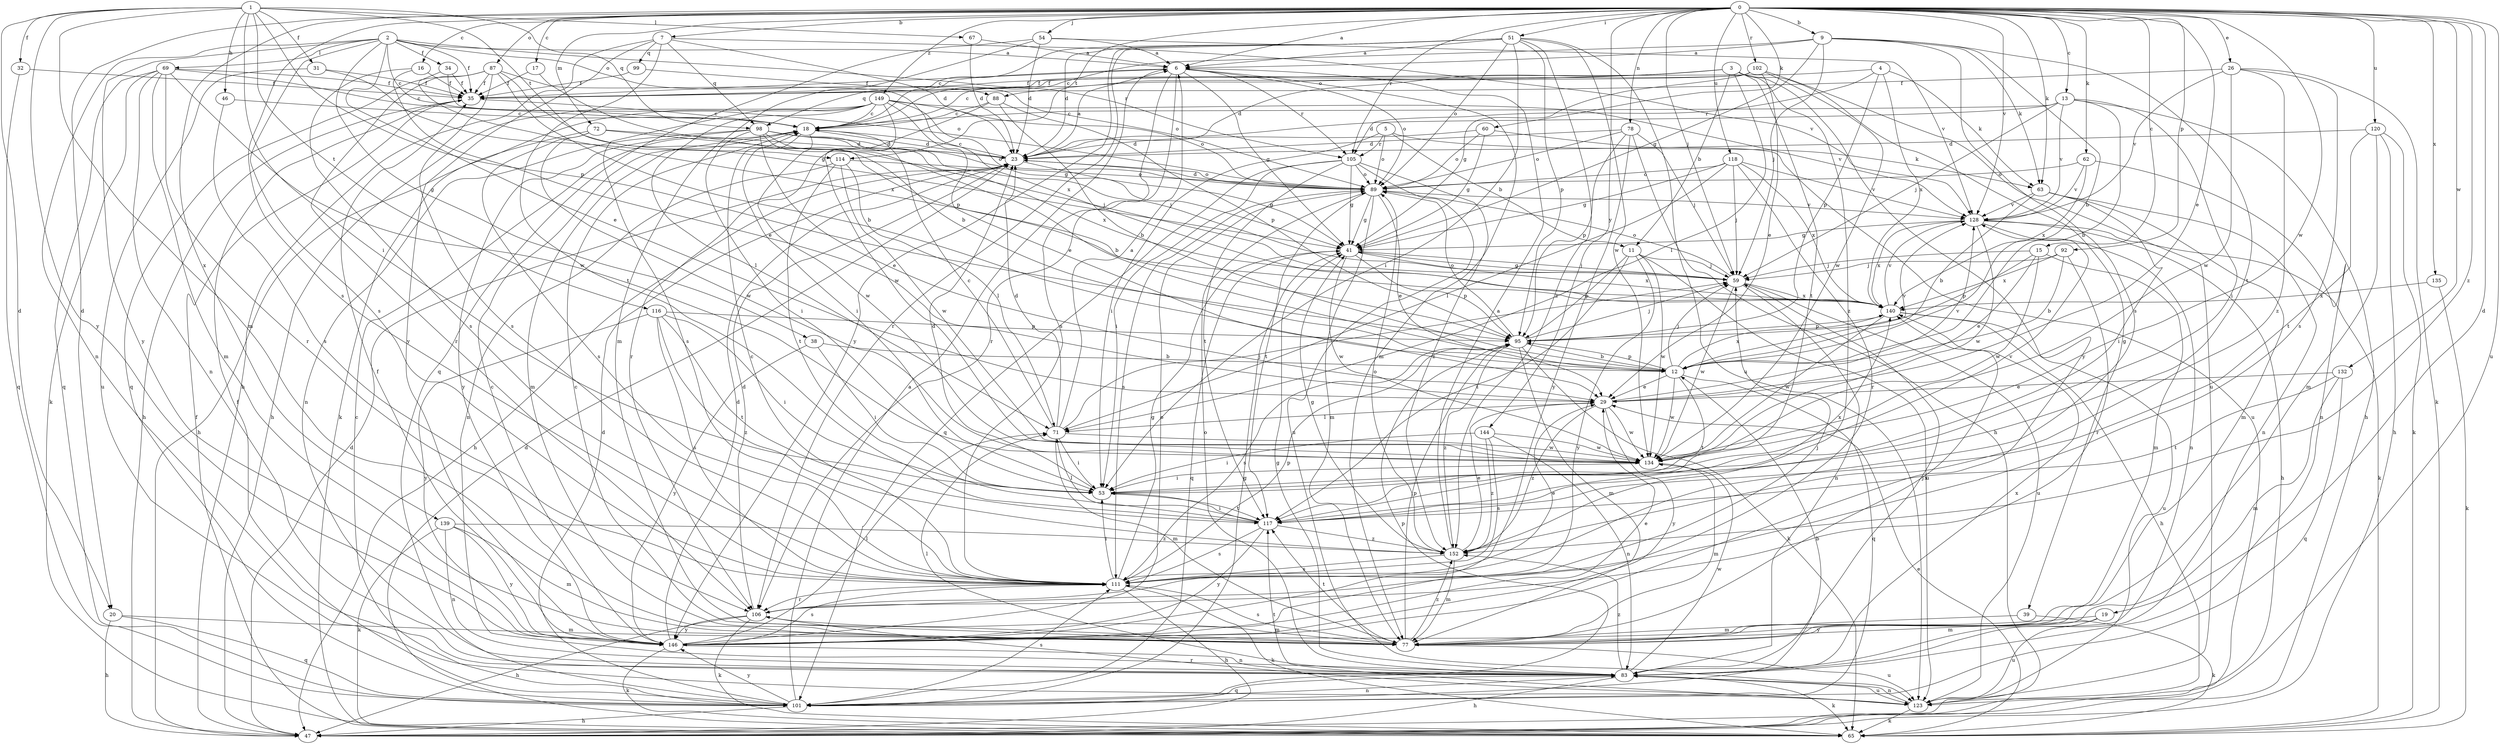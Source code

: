 strict digraph  {
0;
1;
2;
3;
4;
5;
6;
7;
9;
11;
12;
13;
15;
16;
17;
18;
19;
20;
23;
26;
29;
31;
32;
34;
35;
38;
39;
41;
46;
47;
51;
53;
54;
59;
60;
62;
63;
65;
67;
69;
71;
72;
77;
78;
83;
87;
88;
89;
92;
95;
98;
99;
101;
102;
105;
106;
111;
114;
116;
117;
118;
120;
123;
128;
132;
134;
135;
139;
140;
144;
146;
149;
152;
0 -> 6  [label=a];
0 -> 7  [label=b];
0 -> 9  [label=b];
0 -> 13  [label=c];
0 -> 15  [label=c];
0 -> 16  [label=c];
0 -> 17  [label=c];
0 -> 19  [label=d];
0 -> 20  [label=d];
0 -> 26  [label=e];
0 -> 29  [label=e];
0 -> 51  [label=i];
0 -> 54  [label=j];
0 -> 59  [label=j];
0 -> 60  [label=k];
0 -> 62  [label=k];
0 -> 63  [label=k];
0 -> 72  [label=m];
0 -> 78  [label=n];
0 -> 87  [label=o];
0 -> 92  [label=p];
0 -> 102  [label=r];
0 -> 105  [label=r];
0 -> 111  [label=s];
0 -> 114  [label=t];
0 -> 118  [label=u];
0 -> 120  [label=u];
0 -> 123  [label=u];
0 -> 128  [label=v];
0 -> 132  [label=w];
0 -> 134  [label=w];
0 -> 135  [label=x];
0 -> 139  [label=x];
0 -> 144  [label=y];
0 -> 149  [label=z];
0 -> 152  [label=z];
1 -> 20  [label=d];
1 -> 31  [label=f];
1 -> 32  [label=f];
1 -> 46  [label=h];
1 -> 53  [label=i];
1 -> 67  [label=l];
1 -> 77  [label=m];
1 -> 95  [label=p];
1 -> 98  [label=q];
1 -> 114  [label=t];
1 -> 116  [label=t];
1 -> 146  [label=y];
2 -> 6  [label=a];
2 -> 18  [label=c];
2 -> 29  [label=e];
2 -> 34  [label=f];
2 -> 35  [label=f];
2 -> 38  [label=g];
2 -> 69  [label=l];
2 -> 83  [label=n];
2 -> 88  [label=o];
2 -> 105  [label=r];
2 -> 111  [label=s];
2 -> 146  [label=y];
3 -> 11  [label=b];
3 -> 23  [label=d];
3 -> 35  [label=f];
3 -> 39  [label=g];
3 -> 71  [label=l];
3 -> 88  [label=o];
3 -> 117  [label=t];
3 -> 146  [label=y];
3 -> 152  [label=z];
4 -> 35  [label=f];
4 -> 63  [label=k];
4 -> 95  [label=p];
4 -> 105  [label=r];
4 -> 140  [label=x];
5 -> 11  [label=b];
5 -> 53  [label=i];
5 -> 63  [label=k];
5 -> 89  [label=o];
5 -> 105  [label=r];
6 -> 35  [label=f];
6 -> 41  [label=g];
6 -> 77  [label=m];
6 -> 89  [label=o];
6 -> 98  [label=q];
6 -> 105  [label=r];
6 -> 106  [label=r];
6 -> 111  [label=s];
7 -> 23  [label=d];
7 -> 47  [label=h];
7 -> 98  [label=q];
7 -> 99  [label=q];
7 -> 117  [label=t];
7 -> 128  [label=v];
7 -> 146  [label=y];
9 -> 6  [label=a];
9 -> 12  [label=b];
9 -> 18  [label=c];
9 -> 41  [label=g];
9 -> 59  [label=j];
9 -> 63  [label=k];
9 -> 111  [label=s];
9 -> 117  [label=t];
11 -> 59  [label=j];
11 -> 95  [label=p];
11 -> 117  [label=t];
11 -> 123  [label=u];
11 -> 134  [label=w];
11 -> 146  [label=y];
12 -> 29  [label=e];
12 -> 59  [label=j];
12 -> 95  [label=p];
12 -> 101  [label=q];
12 -> 117  [label=t];
12 -> 128  [label=v];
12 -> 134  [label=w];
12 -> 140  [label=x];
13 -> 12  [label=b];
13 -> 18  [label=c];
13 -> 23  [label=d];
13 -> 47  [label=h];
13 -> 53  [label=i];
13 -> 59  [label=j];
13 -> 128  [label=v];
15 -> 29  [label=e];
15 -> 59  [label=j];
15 -> 77  [label=m];
15 -> 95  [label=p];
15 -> 134  [label=w];
16 -> 29  [label=e];
16 -> 35  [label=f];
16 -> 111  [label=s];
17 -> 12  [label=b];
17 -> 35  [label=f];
18 -> 23  [label=d];
18 -> 53  [label=i];
18 -> 77  [label=m];
18 -> 134  [label=w];
19 -> 77  [label=m];
19 -> 123  [label=u];
19 -> 146  [label=y];
20 -> 47  [label=h];
20 -> 77  [label=m];
20 -> 101  [label=q];
23 -> 6  [label=a];
23 -> 18  [label=c];
23 -> 41  [label=g];
23 -> 47  [label=h];
23 -> 89  [label=o];
26 -> 35  [label=f];
26 -> 65  [label=k];
26 -> 111  [label=s];
26 -> 128  [label=v];
26 -> 134  [label=w];
26 -> 152  [label=z];
29 -> 71  [label=l];
29 -> 128  [label=v];
29 -> 134  [label=w];
29 -> 146  [label=y];
29 -> 152  [label=z];
31 -> 35  [label=f];
31 -> 41  [label=g];
31 -> 123  [label=u];
32 -> 35  [label=f];
32 -> 101  [label=q];
34 -> 35  [label=f];
34 -> 89  [label=o];
34 -> 140  [label=x];
35 -> 18  [label=c];
35 -> 47  [label=h];
38 -> 12  [label=b];
38 -> 53  [label=i];
38 -> 146  [label=y];
39 -> 65  [label=k];
39 -> 77  [label=m];
41 -> 59  [label=j];
41 -> 95  [label=p];
41 -> 101  [label=q];
41 -> 134  [label=w];
41 -> 140  [label=x];
46 -> 18  [label=c];
46 -> 111  [label=s];
47 -> 23  [label=d];
51 -> 6  [label=a];
51 -> 18  [label=c];
51 -> 23  [label=d];
51 -> 53  [label=i];
51 -> 89  [label=o];
51 -> 95  [label=p];
51 -> 106  [label=r];
51 -> 123  [label=u];
51 -> 134  [label=w];
51 -> 146  [label=y];
51 -> 152  [label=z];
53 -> 23  [label=d];
53 -> 117  [label=t];
53 -> 128  [label=v];
54 -> 6  [label=a];
54 -> 23  [label=d];
54 -> 77  [label=m];
54 -> 101  [label=q];
54 -> 128  [label=v];
59 -> 41  [label=g];
59 -> 83  [label=n];
59 -> 89  [label=o];
59 -> 123  [label=u];
59 -> 134  [label=w];
59 -> 140  [label=x];
60 -> 23  [label=d];
60 -> 41  [label=g];
60 -> 89  [label=o];
60 -> 123  [label=u];
62 -> 83  [label=n];
62 -> 89  [label=o];
62 -> 128  [label=v];
62 -> 140  [label=x];
63 -> 12  [label=b];
63 -> 53  [label=i];
63 -> 77  [label=m];
63 -> 83  [label=n];
63 -> 128  [label=v];
65 -> 23  [label=d];
65 -> 29  [label=e];
65 -> 35  [label=f];
67 -> 6  [label=a];
67 -> 23  [label=d];
69 -> 18  [label=c];
69 -> 35  [label=f];
69 -> 65  [label=k];
69 -> 77  [label=m];
69 -> 83  [label=n];
69 -> 101  [label=q];
69 -> 106  [label=r];
69 -> 134  [label=w];
71 -> 6  [label=a];
71 -> 18  [label=c];
71 -> 23  [label=d];
71 -> 53  [label=i];
71 -> 59  [label=j];
71 -> 77  [label=m];
71 -> 134  [label=w];
72 -> 23  [label=d];
72 -> 47  [label=h];
72 -> 59  [label=j];
72 -> 111  [label=s];
72 -> 134  [label=w];
77 -> 18  [label=c];
77 -> 95  [label=p];
77 -> 111  [label=s];
77 -> 117  [label=t];
77 -> 123  [label=u];
77 -> 140  [label=x];
77 -> 152  [label=z];
78 -> 23  [label=d];
78 -> 47  [label=h];
78 -> 59  [label=j];
78 -> 89  [label=o];
78 -> 95  [label=p];
78 -> 146  [label=y];
83 -> 41  [label=g];
83 -> 47  [label=h];
83 -> 59  [label=j];
83 -> 65  [label=k];
83 -> 71  [label=l];
83 -> 89  [label=o];
83 -> 101  [label=q];
83 -> 123  [label=u];
83 -> 134  [label=w];
83 -> 140  [label=x];
83 -> 152  [label=z];
87 -> 12  [label=b];
87 -> 35  [label=f];
87 -> 95  [label=p];
87 -> 101  [label=q];
87 -> 106  [label=r];
87 -> 111  [label=s];
87 -> 140  [label=x];
88 -> 12  [label=b];
88 -> 18  [label=c];
88 -> 95  [label=p];
88 -> 106  [label=r];
89 -> 23  [label=d];
89 -> 29  [label=e];
89 -> 41  [label=g];
89 -> 77  [label=m];
89 -> 111  [label=s];
89 -> 117  [label=t];
89 -> 128  [label=v];
92 -> 12  [label=b];
92 -> 59  [label=j];
92 -> 106  [label=r];
92 -> 140  [label=x];
95 -> 12  [label=b];
95 -> 59  [label=j];
95 -> 65  [label=k];
95 -> 77  [label=m];
95 -> 89  [label=o];
95 -> 111  [label=s];
95 -> 152  [label=z];
98 -> 12  [label=b];
98 -> 23  [label=d];
98 -> 29  [label=e];
98 -> 53  [label=i];
98 -> 59  [label=j];
98 -> 83  [label=n];
98 -> 89  [label=o];
98 -> 140  [label=x];
98 -> 146  [label=y];
99 -> 35  [label=f];
99 -> 89  [label=o];
101 -> 6  [label=a];
101 -> 12  [label=b];
101 -> 18  [label=c];
101 -> 23  [label=d];
101 -> 35  [label=f];
101 -> 41  [label=g];
101 -> 47  [label=h];
101 -> 83  [label=n];
101 -> 95  [label=p];
101 -> 111  [label=s];
101 -> 146  [label=y];
102 -> 18  [label=c];
102 -> 29  [label=e];
102 -> 35  [label=f];
102 -> 41  [label=g];
102 -> 123  [label=u];
102 -> 134  [label=w];
105 -> 41  [label=g];
105 -> 53  [label=i];
105 -> 89  [label=o];
105 -> 101  [label=q];
105 -> 117  [label=t];
105 -> 123  [label=u];
105 -> 152  [label=z];
106 -> 23  [label=d];
106 -> 47  [label=h];
106 -> 59  [label=j];
106 -> 65  [label=k];
106 -> 77  [label=m];
106 -> 146  [label=y];
111 -> 18  [label=c];
111 -> 29  [label=e];
111 -> 41  [label=g];
111 -> 47  [label=h];
111 -> 53  [label=i];
111 -> 65  [label=k];
111 -> 95  [label=p];
111 -> 106  [label=r];
114 -> 71  [label=l];
114 -> 83  [label=n];
114 -> 89  [label=o];
114 -> 117  [label=t];
114 -> 134  [label=w];
116 -> 53  [label=i];
116 -> 95  [label=p];
116 -> 111  [label=s];
116 -> 117  [label=t];
116 -> 146  [label=y];
116 -> 152  [label=z];
117 -> 53  [label=i];
117 -> 71  [label=l];
117 -> 111  [label=s];
117 -> 140  [label=x];
117 -> 146  [label=y];
117 -> 152  [label=z];
118 -> 41  [label=g];
118 -> 59  [label=j];
118 -> 71  [label=l];
118 -> 89  [label=o];
118 -> 106  [label=r];
118 -> 128  [label=v];
118 -> 140  [label=x];
120 -> 23  [label=d];
120 -> 47  [label=h];
120 -> 65  [label=k];
120 -> 77  [label=m];
120 -> 117  [label=t];
123 -> 65  [label=k];
123 -> 83  [label=n];
123 -> 106  [label=r];
123 -> 117  [label=t];
128 -> 41  [label=g];
128 -> 47  [label=h];
128 -> 65  [label=k];
128 -> 83  [label=n];
128 -> 134  [label=w];
128 -> 140  [label=x];
132 -> 29  [label=e];
132 -> 77  [label=m];
132 -> 101  [label=q];
132 -> 117  [label=t];
134 -> 53  [label=i];
134 -> 77  [label=m];
135 -> 65  [label=k];
135 -> 140  [label=x];
139 -> 65  [label=k];
139 -> 77  [label=m];
139 -> 83  [label=n];
139 -> 146  [label=y];
139 -> 152  [label=z];
140 -> 47  [label=h];
140 -> 95  [label=p];
140 -> 123  [label=u];
140 -> 128  [label=v];
140 -> 134  [label=w];
144 -> 53  [label=i];
144 -> 83  [label=n];
144 -> 111  [label=s];
144 -> 134  [label=w];
144 -> 152  [label=z];
146 -> 18  [label=c];
146 -> 23  [label=d];
146 -> 29  [label=e];
146 -> 35  [label=f];
146 -> 65  [label=k];
146 -> 71  [label=l];
146 -> 83  [label=n];
146 -> 89  [label=o];
146 -> 111  [label=s];
149 -> 18  [label=c];
149 -> 29  [label=e];
149 -> 41  [label=g];
149 -> 47  [label=h];
149 -> 65  [label=k];
149 -> 71  [label=l];
149 -> 89  [label=o];
149 -> 111  [label=s];
149 -> 128  [label=v];
149 -> 134  [label=w];
152 -> 6  [label=a];
152 -> 29  [label=e];
152 -> 41  [label=g];
152 -> 77  [label=m];
152 -> 89  [label=o];
152 -> 111  [label=s];
}

